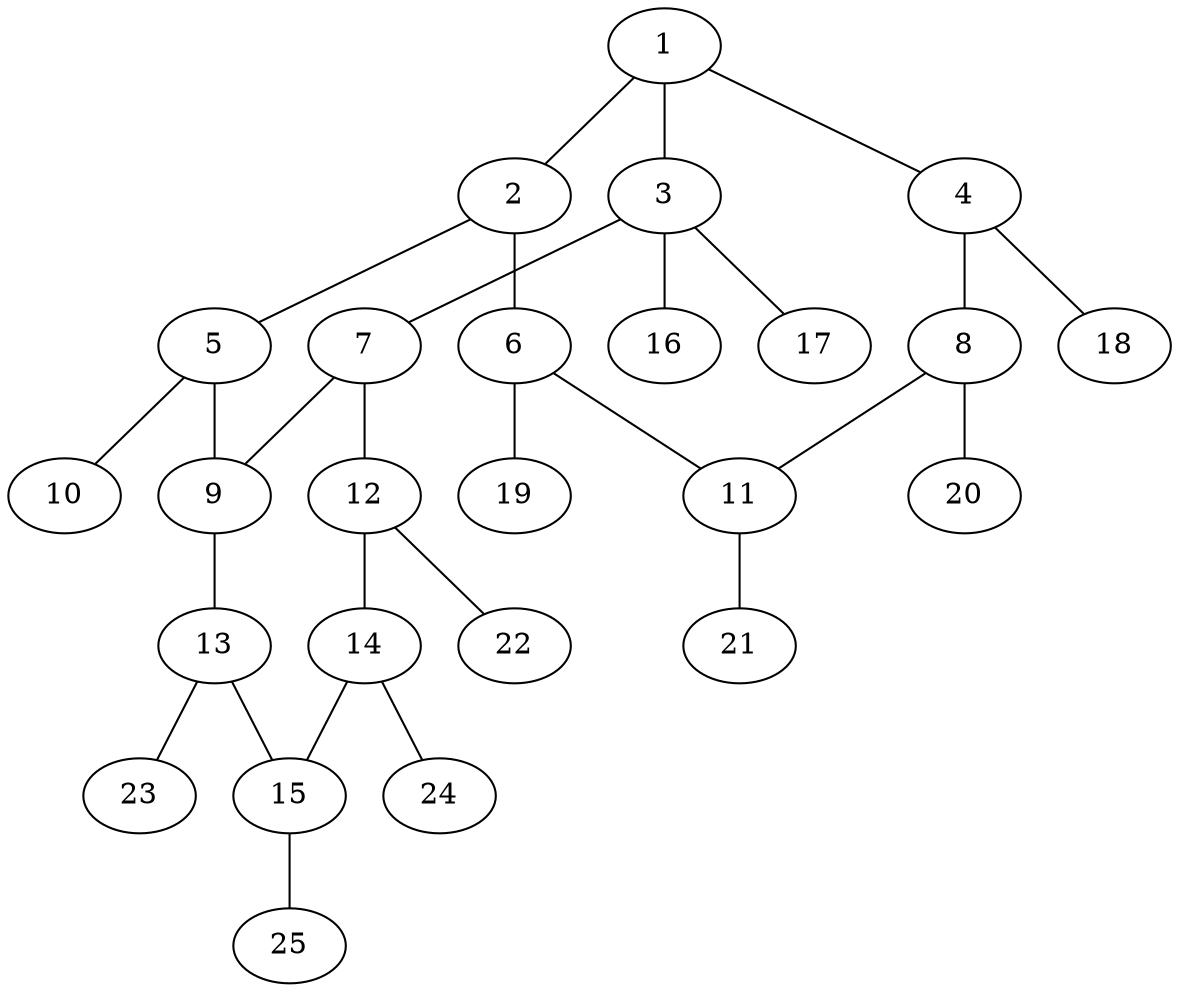 graph molecule_408 {
	1	 [chem=C];
	2	 [chem=C];
	1 -- 2	 [valence=2];
	3	 [chem=C];
	1 -- 3	 [valence=1];
	4	 [chem=C];
	1 -- 4	 [valence=1];
	5	 [chem=C];
	2 -- 5	 [valence=1];
	6	 [chem=C];
	2 -- 6	 [valence=1];
	7	 [chem=C];
	3 -- 7	 [valence=1];
	16	 [chem=H];
	3 -- 16	 [valence=1];
	17	 [chem=H];
	3 -- 17	 [valence=1];
	8	 [chem=C];
	4 -- 8	 [valence=2];
	18	 [chem=H];
	4 -- 18	 [valence=1];
	9	 [chem=C];
	5 -- 9	 [valence=1];
	10	 [chem=O];
	5 -- 10	 [valence=2];
	11	 [chem=C];
	6 -- 11	 [valence=2];
	19	 [chem=H];
	6 -- 19	 [valence=1];
	7 -- 9	 [valence=1];
	12	 [chem=C];
	7 -- 12	 [valence=2];
	8 -- 11	 [valence=1];
	20	 [chem=H];
	8 -- 20	 [valence=1];
	13	 [chem=C];
	9 -- 13	 [valence=2];
	21	 [chem=H];
	11 -- 21	 [valence=1];
	14	 [chem=C];
	12 -- 14	 [valence=1];
	22	 [chem=H];
	12 -- 22	 [valence=1];
	15	 [chem=C];
	13 -- 15	 [valence=1];
	23	 [chem=H];
	13 -- 23	 [valence=1];
	14 -- 15	 [valence=2];
	24	 [chem=H];
	14 -- 24	 [valence=1];
	25	 [chem=H];
	15 -- 25	 [valence=1];
}
